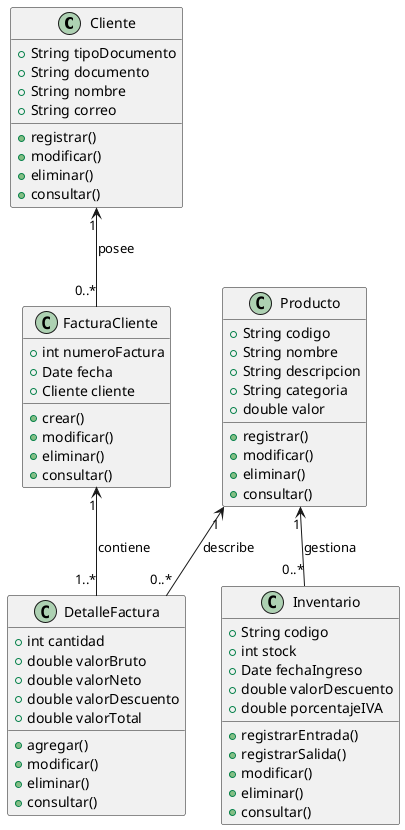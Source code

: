 @startuml
class Cliente {
  + String tipoDocumento
  + String documento
  + String nombre
  + String correo
  + registrar()
  + modificar()
  + eliminar()
  + consultar()
}

class FacturaCliente {
  + int numeroFactura
  + Date fecha
  + Cliente cliente
  + crear()
  + modificar()
  + eliminar()
  + consultar()
}

class DetalleFactura {
  + int cantidad
  + double valorBruto
  + double valorNeto
  + double valorDescuento
  + double valorTotal
  + agregar()
  + modificar()
  + eliminar()
  + consultar()
}

class Producto {
  + String codigo
  + String nombre
  + String descripcion
  + String categoria
  + double valor
  + registrar()
  + modificar()
  + eliminar()
  + consultar()
}

class Inventario {
  + String codigo
  + int stock
  + Date fechaIngreso
  + double valorDescuento
  + double porcentajeIVA
  + registrarEntrada()
  + registrarSalida()
  + modificar()
  + eliminar()
  + consultar()
}

Cliente "1" <-- "0..*" FacturaCliente : posee
FacturaCliente "1" <-- "1..*" DetalleFactura : contiene
Producto "1" <-- "0..*" DetalleFactura : describe
Producto "1" <-- "0..*" Inventario : gestiona
@enduml

